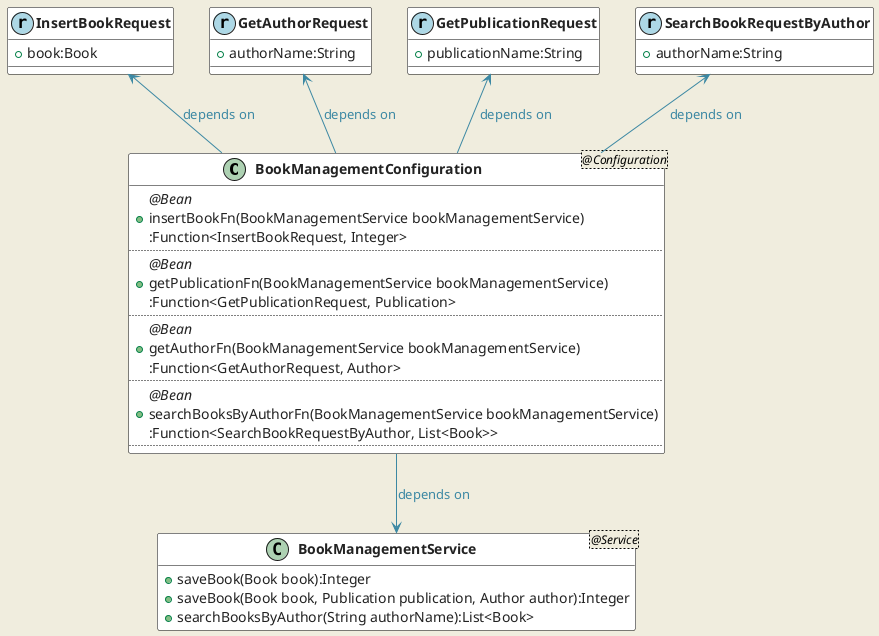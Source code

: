 @startuml
'https://plantuml.com/class-diagram
set namespaceSeparator none
allowmixing
hide empty attributes
skinparam Handwritten false
skinparam ClassBorderColor black
skinparam BackgroundColor #F0EDDE
skinparam ClassAttributeFontColor #222222
skinparam ClassFontStyle bold

skinparam class {
ArrowColor #3C88A3
ArrowFontColor #3C88A3
hide empty attributes
skinparam Handwritten false
skinparam ClassBorderColor black
BackgroundColor #FFFFFF
}

together {
    class "BookManagementConfiguration<@Configuration>" as bmc {
      +<i>@Bean\ninsertBookFn(BookManagementService bookManagementService)\n:Function<InsertBookRequest, Integer>
      ..
      +<i>@Bean\ngetPublicationFn(BookManagementService bookManagementService)\n:Function<GetPublicationRequest, Publication>
      ..
      +<i>@Bean\ngetAuthorFn(BookManagementService bookManagementService)\n:Function<GetAuthorRequest, Author>
      ..
      +<i>@Bean\nsearchBooksByAuthorFn(BookManagementService bookManagementService)\n:Function<SearchBookRequestByAuthor, List<Book>>
      ..
    }
    class "BookManagementService<@Service>" as bms {
      +saveBook(Book book):Integer
      +saveBook(Book book, Publication publication, Author author):Integer
      +searchBooksByAuthor(String authorName):List<Book>
    }
}

together {

    class "InsertBookRequest" as it << (r,lightblue)>> {
      +book:Book
    }

    class "SearchBookRequestByAuthor" as srr << (r,lightblue)>> {
     +authorName:String
    }

    class "GetPublicationRequest" as gpt << (r,lightblue)>> {
     +publicationName:String
    }

    class "GetAuthorRequest" as grt << (r,lightblue)>> {
     +authorName:String
    }
}

bmc -down-> bms:depends on
bmc -up-> srr:depends on
bmc -up-> gpt:depends on
bmc -up-> grt:depends on
bmc -up-> it:depends on
@enduml